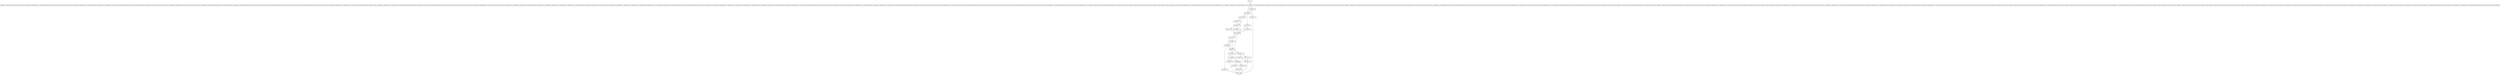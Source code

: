 digraph updateLNSlotKey {
node [shape=record];
458941502 [label="458941502 - []"];
981003353 [label="981003353 - []"];
1979467906 [label="1979467906 - []"];
1605540941 [label="1605540941 - []"];
2088393022 [label="2088393022 - []"];
1379791330 [label="1379791330 - []"];
633996901 [label="633996901 - []"];
1987685387 [label="1987685387 - []"];
504007945 [label="504007945 - []"];
1055370298 [label="1055370298 - []"];
603068011 [label="603068011 - [(DUPLICATES && CACHE_MODE && !ENV_IS_LOCKING && !MAX_MEMORY), (!CACHE_MODE && DUPLICATES && !MAX_MEMORY && !SEQUENTIAL && !ENV_IS_LOCKING), (DUPLICATES && !CACHE_MODE && !ENV_IS_LOCKING && !MAX_MEMORY), (DUPLICATES && SEQUENTIAL && MAX_MEMORY && CACHE_MODE && ENV_IS_LOCKING), (!DUPLICATES && SEQUENTIAL && !ENV_IS_LOCKING && !MAX_MEMORY), (DUPLICATES && CACHE_MODE && ENV_IS_LOCKING && !MAX_MEMORY), (DUPLICATES && !CACHE_MODE && ENV_IS_LOCKING && !MAX_MEMORY), (DUPLICATES && SEQUENTIAL && !ENV_IS_LOCKING && MAX_MEMORY), (DUPLICATES && CACHE_MODE && !ENV_IS_LOCKING && MAX_MEMORY), (DUPLICATES && !CACHE_MODE && !ENV_IS_LOCKING && MAX_MEMORY), (!CACHE_MODE && !DUPLICATES && !SEQUENTIAL && MAX_MEMORY && !ENV_IS_LOCKING), (!CACHE_MODE && !DUPLICATES && !SEQUENTIAL && MAX_MEMORY && ENV_IS_LOCKING), (DUPLICATES && !MAX_MEMORY && SEQUENTIAL && CACHE_MODE && !ENV_IS_LOCKING), (!ENV_IS_LOCKING && DUPLICATES && !MAX_MEMORY), (!DUPLICATES && !SEQUENTIAL && !ENV_IS_LOCKING && !MAX_MEMORY), (!DUPLICATES && CACHE_MODE && ENV_IS_LOCKING && !MAX_MEMORY), (DUPLICATES && !MAX_MEMORY && !SEQUENTIAL && CACHE_MODE && ENV_IS_LOCKING), (DUPLICATES && !SEQUENTIAL && !ENV_IS_LOCKING && MAX_MEMORY), (!CACHE_MODE && !DUPLICATES && !MAX_MEMORY && SEQUENTIAL && !ENV_IS_LOCKING), (DUPLICATES && !SEQUENTIAL && MAX_MEMORY && CACHE_MODE && ENV_IS_LOCKING), (ENV_IS_LOCKING && !DUPLICATES && MAX_MEMORY), (!CACHE_MODE && !DUPLICATES && !MAX_MEMORY && !SEQUENTIAL && ENV_IS_LOCKING), (!DUPLICATES && CACHE_MODE && ENV_IS_LOCKING && MAX_MEMORY), (!DUPLICATES && SEQUENTIAL && MAX_MEMORY && CACHE_MODE && !ENV_IS_LOCKING), (!DUPLICATES && !MAX_MEMORY && !SEQUENTIAL && CACHE_MODE && ENV_IS_LOCKING), (!CACHE_MODE && !DUPLICATES && !MAX_MEMORY && SEQUENTIAL && ENV_IS_LOCKING), (DUPLICATES && SEQUENTIAL && ENV_IS_LOCKING && !MAX_MEMORY), (!DUPLICATES && !SEQUENTIAL && MAX_MEMORY && CACHE_MODE && !ENV_IS_LOCKING), (DUPLICATES && !CACHE_MODE && ENV_IS_LOCKING && MAX_MEMORY), (DUPLICATES && SEQUENTIAL && !ENV_IS_LOCKING && !MAX_MEMORY), (!CACHE_MODE && DUPLICATES && !SEQUENTIAL && MAX_MEMORY && !ENV_IS_LOCKING), (DUPLICATES && !MAX_MEMORY && !SEQUENTIAL && CACHE_MODE && !ENV_IS_LOCKING), (DUPLICATES && !SEQUENTIAL && ENV_IS_LOCKING && !MAX_MEMORY), (!ENV_IS_LOCKING && !DUPLICATES && MAX_MEMORY), (!CACHE_MODE && DUPLICATES && SEQUENTIAL && MAX_MEMORY && ENV_IS_LOCKING), (!DUPLICATES && CACHE_MODE && !ENV_IS_LOCKING && !MAX_MEMORY), (ENV_IS_LOCKING && DUPLICATES && !MAX_MEMORY), (!DUPLICATES && CACHE_MODE && !ENV_IS_LOCKING && MAX_MEMORY), (DUPLICATES && SEQUENTIAL && ENV_IS_LOCKING && MAX_MEMORY), (!DUPLICATES && !CACHE_MODE && ENV_IS_LOCKING && !MAX_MEMORY), (!DUPLICATES && !SEQUENTIAL && !ENV_IS_LOCKING && MAX_MEMORY), (!DUPLICATES && !CACHE_MODE && !ENV_IS_LOCKING && !MAX_MEMORY), (DUPLICATES && !SEQUENTIAL && MAX_MEMORY && CACHE_MODE && !ENV_IS_LOCKING), (DUPLICATES && !SEQUENTIAL && ENV_IS_LOCKING && MAX_MEMORY), (!CACHE_MODE && !DUPLICATES && SEQUENTIAL && MAX_MEMORY && !ENV_IS_LOCKING), (!CACHE_MODE && DUPLICATES && !MAX_MEMORY && SEQUENTIAL && !ENV_IS_LOCKING), (ENV_IS_LOCKING && DUPLICATES && MAX_MEMORY), (!DUPLICATES && !MAX_MEMORY && SEQUENTIAL && CACHE_MODE && ENV_IS_LOCKING), (!DUPLICATES && !MAX_MEMORY && !SEQUENTIAL && CACHE_MODE && !ENV_IS_LOCKING), (ENV_IS_LOCKING && !DUPLICATES && !MAX_MEMORY), (!DUPLICATES && SEQUENTIAL && MAX_MEMORY && CACHE_MODE && ENV_IS_LOCKING), (!ENV_IS_LOCKING && !DUPLICATES && !MAX_MEMORY), (!CACHE_MODE && !DUPLICATES && !MAX_MEMORY && !SEQUENTIAL && !ENV_IS_LOCKING), (!CACHE_MODE && !DUPLICATES && SEQUENTIAL && MAX_MEMORY && ENV_IS_LOCKING), (!DUPLICATES && !CACHE_MODE && !ENV_IS_LOCKING && MAX_MEMORY), (DUPLICATES && CACHE_MODE && ENV_IS_LOCKING && MAX_MEMORY), (!CACHE_MODE && DUPLICATES && SEQUENTIAL && MAX_MEMORY && !ENV_IS_LOCKING), (DUPLICATES && SEQUENTIAL && MAX_MEMORY && CACHE_MODE && !ENV_IS_LOCKING), (!DUPLICATES && !CACHE_MODE && ENV_IS_LOCKING && MAX_MEMORY), (!CACHE_MODE && DUPLICATES && !MAX_MEMORY && !SEQUENTIAL && ENV_IS_LOCKING), (!DUPLICATES && SEQUENTIAL && ENV_IS_LOCKING && !MAX_MEMORY), (!CACHE_MODE && DUPLICATES && !MAX_MEMORY && SEQUENTIAL && ENV_IS_LOCKING), (!ENV_IS_LOCKING && DUPLICATES && MAX_MEMORY), (!DUPLICATES && !SEQUENTIAL && ENV_IS_LOCKING && !MAX_MEMORY), (!DUPLICATES && SEQUENTIAL && !ENV_IS_LOCKING && MAX_MEMORY), (DUPLICATES && !MAX_MEMORY && SEQUENTIAL && CACHE_MODE && ENV_IS_LOCKING), (!DUPLICATES && !SEQUENTIAL && ENV_IS_LOCKING && MAX_MEMORY), (DUPLICATES && !SEQUENTIAL && !ENV_IS_LOCKING && !MAX_MEMORY), (!DUPLICATES && !SEQUENTIAL && MAX_MEMORY && CACHE_MODE && ENV_IS_LOCKING), (!CACHE_MODE && DUPLICATES && !SEQUENTIAL && MAX_MEMORY && ENV_IS_LOCKING), (!DUPLICATES && SEQUENTIAL && ENV_IS_LOCKING && MAX_MEMORY), (!DUPLICATES && !MAX_MEMORY && SEQUENTIAL && CACHE_MODE && !ENV_IS_LOCKING)]"];
385213976 [label="385213976 - []"];
525247852 [label="525247852 - []"];
2116545489 [label="2116545489 - []"];
1868739856 [label="1868739856 - []"];
1881373841 [label="1881373841 - []"];
769067321 [label="769067321 - []"];
833727527 [label="833727527 - []"];
entry [label="entry - []"];
exit [label="exit - []"];
740783594 [label="740783594 - []"];
1431017603 [label="1431017603 - []"];
350613889 [label="350613889 - []"];
1850846998 [label="1850846998 - []"];
1165320967 [label="1165320967 - []"];
704124106 [label="704124106 - []"];
445253822 [label="445253822 - []"];
765005859 [label="765005859 - []"];
949115496 [label="949115496 - []"];
1391324159 [label="1391324159 - []"];
entry;
exit;
458941502 -> 1605540941;
981003353 -> 350613889;
981003353 -> 765005859;
1979467906 -> 2088393022;
1979467906 -> 385213976;
1605540941 -> exit;
2088393022 -> 525247852;
1379791330 -> exit;
633996901 -> 1391324159;
1987685387 -> 1979467906;
504007945 -> 1850846998;
504007945 -> 1379791330;
1055370298 -> 1987685387;
1055370298 -> 1979467906;
603068011 -> 740783594;
603068011 -> 1881373841;
385213976 -> 525247852;
525247852 -> 981003353;
525247852 -> 769067321;
2116545489 -> 504007945;
2116545489 -> 1379791330;
1868739856 -> 1391324159;
1881373841 -> 1055370298;
1881373841 -> 704124106;
769067321 -> 2116545489;
769067321 -> 1165320967;
833727527 -> 1605540941;
entry -> 603068011;
740783594 -> 1881373841;
740783594 -> 445253822;
1431017603 -> 525247852;
350613889 -> 769067321;
350613889 -> 949115496;
1850846998 -> 633996901;
1850846998 -> 1868739856;
1165320967 -> 833727527;
1165320967 -> 458941502;
704124106 -> 525247852;
704124106 -> 1431017603;
445253822 -> exit;
765005859 -> 350613889;
765005859 -> 769067321;
949115496 -> exit;
1391324159 -> exit;
}
